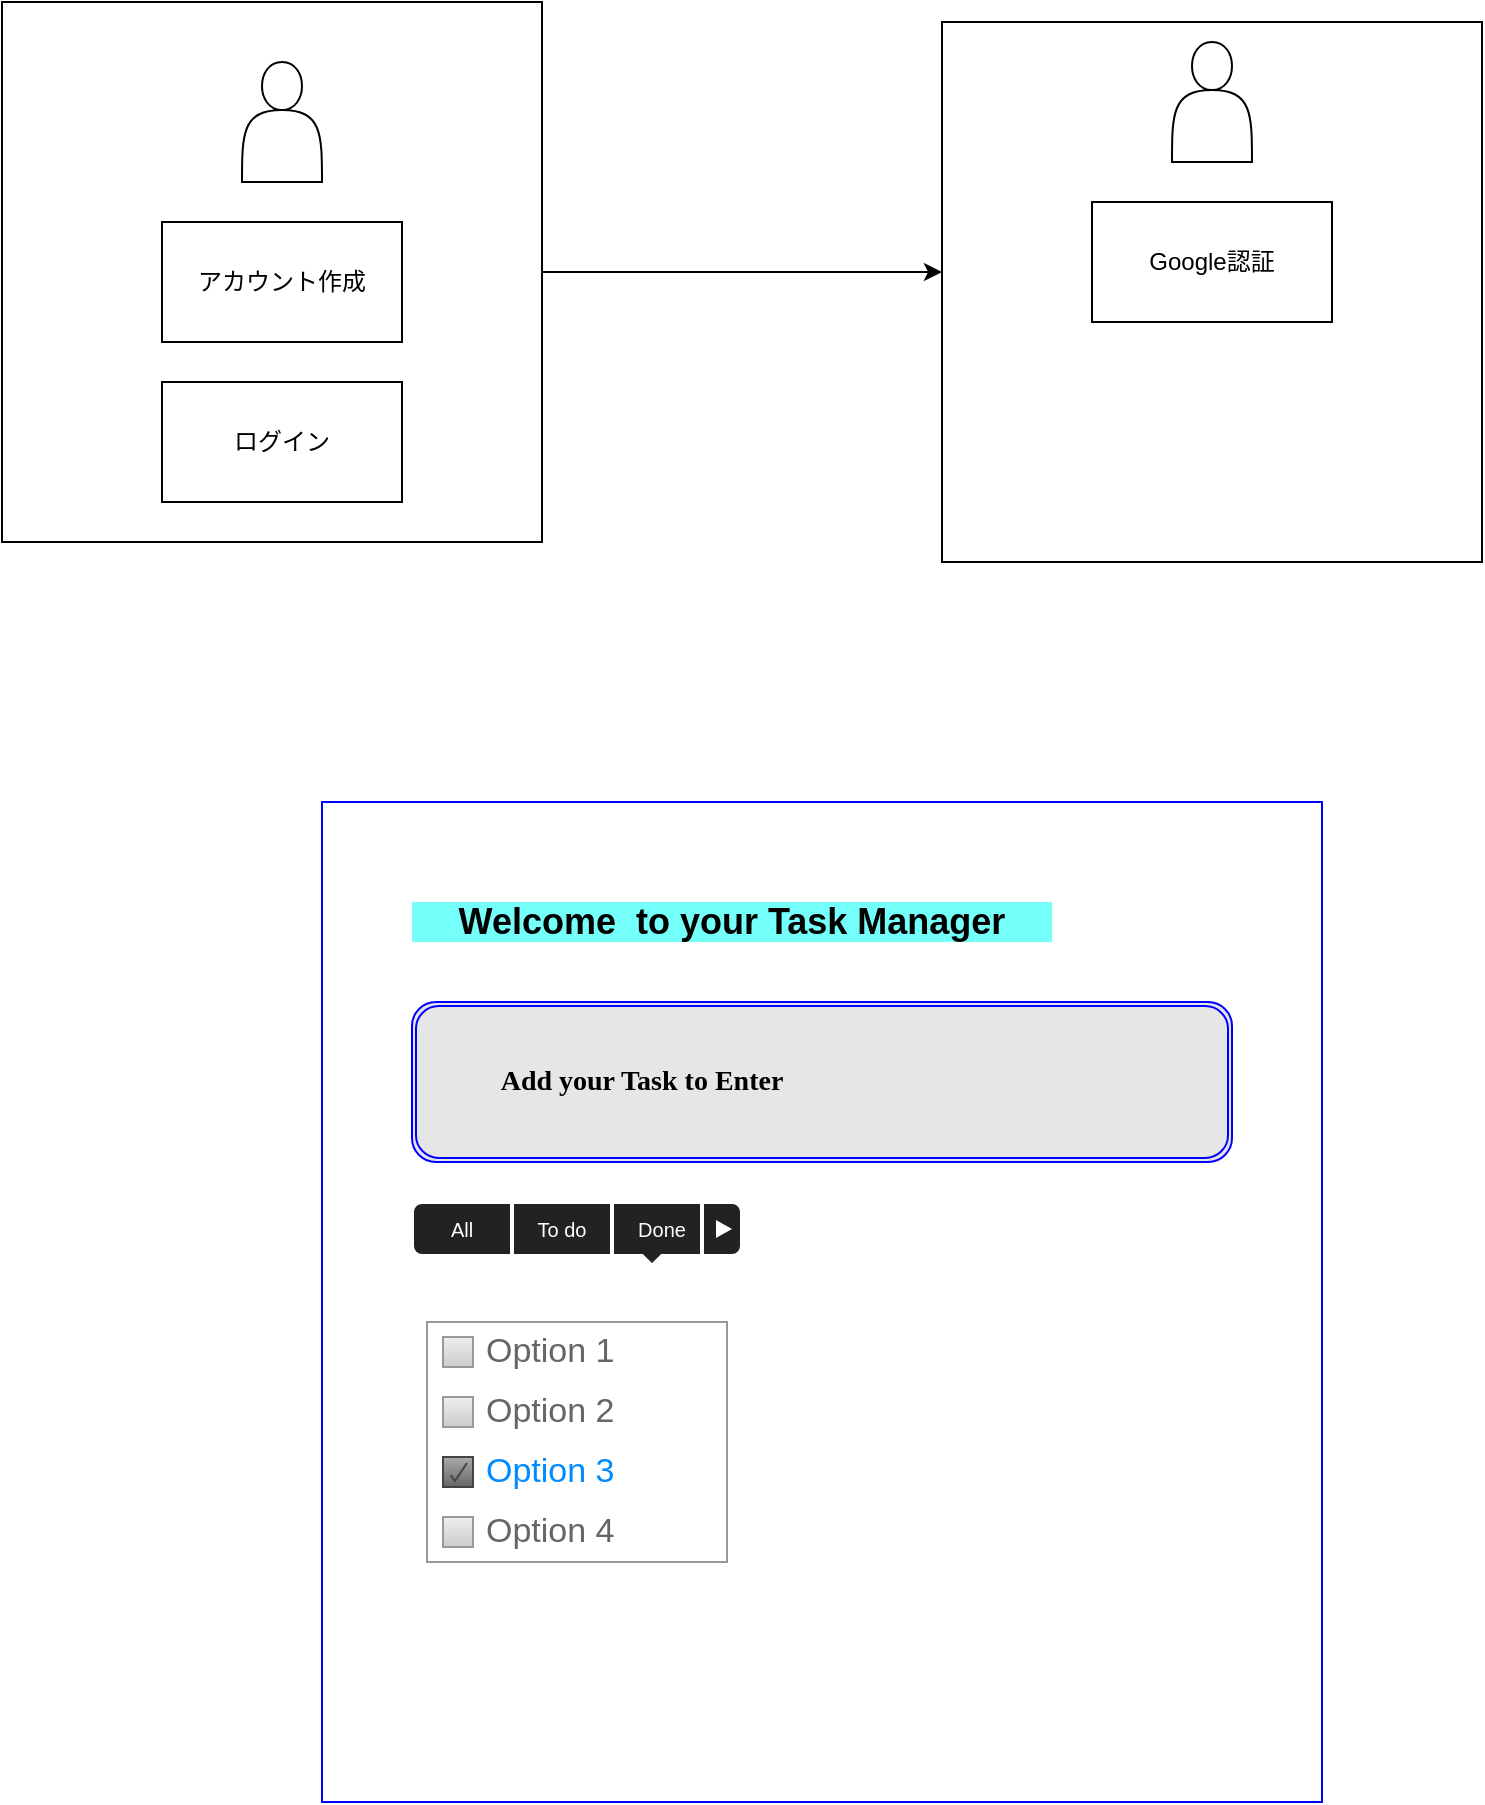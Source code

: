 <mxfile>
    <diagram id="0pb8bj_WZJrNMkB9vcmM" name="ページ1">
        <mxGraphModel dx="1208" dy="830" grid="1" gridSize="10" guides="1" tooltips="1" connect="1" arrows="1" fold="1" page="1" pageScale="1" pageWidth="1169" pageHeight="1654" math="0" shadow="0">
            <root>
                <mxCell id="0"/>
                <mxCell id="1" parent="0"/>
                <mxCell id="10" value="" style="group" vertex="1" connectable="0" parent="1">
                    <mxGeometry x="490" y="30" width="270" height="270" as="geometry"/>
                </mxCell>
                <mxCell id="6" value="" style="whiteSpace=wrap;html=1;aspect=fixed;" vertex="1" parent="10">
                    <mxGeometry width="270" height="270" as="geometry"/>
                </mxCell>
                <mxCell id="7" value="" style="shape=actor;whiteSpace=wrap;html=1;" vertex="1" parent="10">
                    <mxGeometry x="115" y="10" width="40" height="60" as="geometry"/>
                </mxCell>
                <mxCell id="8" value="Google認証" style="rounded=0;whiteSpace=wrap;html=1;" vertex="1" parent="10">
                    <mxGeometry x="75" y="90" width="120" height="60" as="geometry"/>
                </mxCell>
                <mxCell id="11" value="" style="group" vertex="1" connectable="0" parent="1">
                    <mxGeometry x="20" y="20" width="270" height="270" as="geometry"/>
                </mxCell>
                <mxCell id="2" value="" style="whiteSpace=wrap;html=1;aspect=fixed;" vertex="1" parent="11">
                    <mxGeometry width="270" height="270" as="geometry"/>
                </mxCell>
                <mxCell id="3" value="" style="shape=actor;whiteSpace=wrap;html=1;" vertex="1" parent="11">
                    <mxGeometry x="120" y="30" width="40" height="60" as="geometry"/>
                </mxCell>
                <mxCell id="4" value="アカウント作成" style="rounded=0;whiteSpace=wrap;html=1;" vertex="1" parent="11">
                    <mxGeometry x="80" y="110" width="120" height="60" as="geometry"/>
                </mxCell>
                <mxCell id="5" value="ログイン" style="rounded=0;whiteSpace=wrap;html=1;" vertex="1" parent="11">
                    <mxGeometry x="80" y="190" width="120" height="60" as="geometry"/>
                </mxCell>
                <mxCell id="14" style="edgeStyle=orthogonalEdgeStyle;rounded=0;orthogonalLoop=1;jettySize=auto;html=1;exitX=1;exitY=0.5;exitDx=0;exitDy=0;entryX=0;entryY=0.463;entryDx=0;entryDy=0;entryPerimeter=0;" edge="1" parent="1" source="2" target="6">
                    <mxGeometry relative="1" as="geometry"/>
                </mxCell>
                <mxCell id="20" value="" style="group" vertex="1" connectable="0" parent="1">
                    <mxGeometry x="180" y="420" width="500" height="500" as="geometry"/>
                </mxCell>
                <mxCell id="15" value="" style="whiteSpace=wrap;html=1;aspect=fixed;strokeColor=#0000FF;" vertex="1" parent="20">
                    <mxGeometry width="500" height="500" as="geometry"/>
                </mxCell>
                <mxCell id="16" value="&lt;b&gt;&lt;font style=&quot;font-size: 18px&quot;&gt;Welcome&amp;nbsp; to your Task Manager&lt;/font&gt;&lt;/b&gt;" style="text;html=1;strokeColor=none;fillColor=#75FFFA;align=center;verticalAlign=middle;whiteSpace=wrap;rounded=0;" vertex="1" parent="20">
                    <mxGeometry x="45" y="50" width="320" height="20" as="geometry"/>
                </mxCell>
                <mxCell id="18" value="" style="shape=ext;double=1;rounded=1;whiteSpace=wrap;html=1;strokeColor=#0000FF;fillColor=#E6E6E6;" vertex="1" parent="20">
                    <mxGeometry x="45" y="100" width="410" height="80" as="geometry"/>
                </mxCell>
                <mxCell id="19" value="&lt;font style=&quot;font-size: 14px&quot; face=&quot;Garamond&quot;&gt;&lt;b&gt;Add your Task to Enter&lt;/b&gt;&lt;/font&gt;" style="text;html=1;strokeColor=none;fillColor=none;align=center;verticalAlign=middle;whiteSpace=wrap;rounded=0;" vertex="1" parent="20">
                    <mxGeometry x="25" y="130" width="270" height="20" as="geometry"/>
                </mxCell>
                <mxCell id="25" value="" style="strokeWidth=1;shadow=0;dashed=0;align=center;html=1;shape=mxgraph.mockup.forms.rrect;rSize=0;strokeColor=#999999;fillColor=#ffffff;recursiveResize=0;" vertex="1" parent="20">
                    <mxGeometry x="52.5" y="260" width="150" height="120" as="geometry"/>
                </mxCell>
                <mxCell id="26" value="Option 1" style="strokeWidth=1;shadow=0;dashed=0;align=center;html=1;shape=mxgraph.mockup.forms.rrect;rSize=0;fillColor=#eeeeee;strokeColor=#999999;gradientColor=#cccccc;align=left;spacingLeft=4;fontSize=17;fontColor=#666666;labelPosition=right;" vertex="1" parent="25">
                    <mxGeometry x="8" y="7.5" width="15" height="15" as="geometry"/>
                </mxCell>
                <mxCell id="27" value="Option 2" style="strokeWidth=1;shadow=0;dashed=0;align=center;html=1;shape=mxgraph.mockup.forms.rrect;rSize=0;fillColor=#eeeeee;strokeColor=#999999;gradientColor=#cccccc;align=left;spacingLeft=4;fontSize=17;fontColor=#666666;labelPosition=right;" vertex="1" parent="25">
                    <mxGeometry x="8" y="37.5" width="15" height="15" as="geometry"/>
                </mxCell>
                <mxCell id="28" value="Option 3" style="strokeWidth=1;shadow=0;dashed=0;align=center;html=1;shape=mxgraph.mockup.forms.checkbox;rSize=0;resizable=0;fillColor=#aaaaaa;strokeColor=#444444;gradientColor=#666666;align=left;spacingLeft=4;fontSize=17;fontColor=#008cff;labelPosition=right;" vertex="1" parent="25">
                    <mxGeometry x="8" y="67.5" width="15" height="15" as="geometry"/>
                </mxCell>
                <mxCell id="29" value="Option 4" style="strokeWidth=1;shadow=0;dashed=0;align=center;html=1;shape=mxgraph.mockup.forms.rrect;rSize=0;fillColor=#eeeeee;strokeColor=#999999;gradientColor=#cccccc;align=left;spacingLeft=4;fontSize=17;fontColor=#666666;labelPosition=right;" vertex="1" parent="25">
                    <mxGeometry x="8" y="97.5" width="15" height="15" as="geometry"/>
                </mxCell>
                <mxCell id="30" value="" style="html=1;strokeWidth=2;shadow=0;dashed=0;shape=mxgraph.ios7ui.selectBar;dx=120;dy=5;dx2=50;size=5;strokeColor=#ffffff;fillColor=#222222;gradientColor=none;" vertex="1" parent="20">
                    <mxGeometry x="45" y="200" width="165" height="27" as="geometry"/>
                </mxCell>
                <mxCell id="31" value="All" style="shape=rect;fillColor=none;strokeColor=none;fontColor=#ffffff;fontSize=10;fontFamily=Helvetica;perimeter=none;resizeHeight=1;" vertex="1" parent="30">
                    <mxGeometry width="50" height="27" relative="1" as="geometry"/>
                </mxCell>
                <mxCell id="32" value="To do" style="shape=rect;fillColor=none;strokeColor=none;fontColor=#ffffff;fontSize=10;fontFamily=Helvetica;perimeter=none;resizeHeight=1;" vertex="1" parent="30">
                    <mxGeometry width="50" height="27" relative="1" as="geometry">
                        <mxPoint x="50" as="offset"/>
                    </mxGeometry>
                </mxCell>
                <mxCell id="33" value="Done" style="shape=rect;fillColor=none;strokeColor=none;fontColor=#ffffff;fontSize=10;fontFamily=Helvetica;perimeter=none;resizeHeight=1;" vertex="1" parent="30">
                    <mxGeometry width="50" height="27" relative="1" as="geometry">
                        <mxPoint x="100" as="offset"/>
                    </mxGeometry>
                </mxCell>
            </root>
        </mxGraphModel>
    </diagram>
</mxfile>